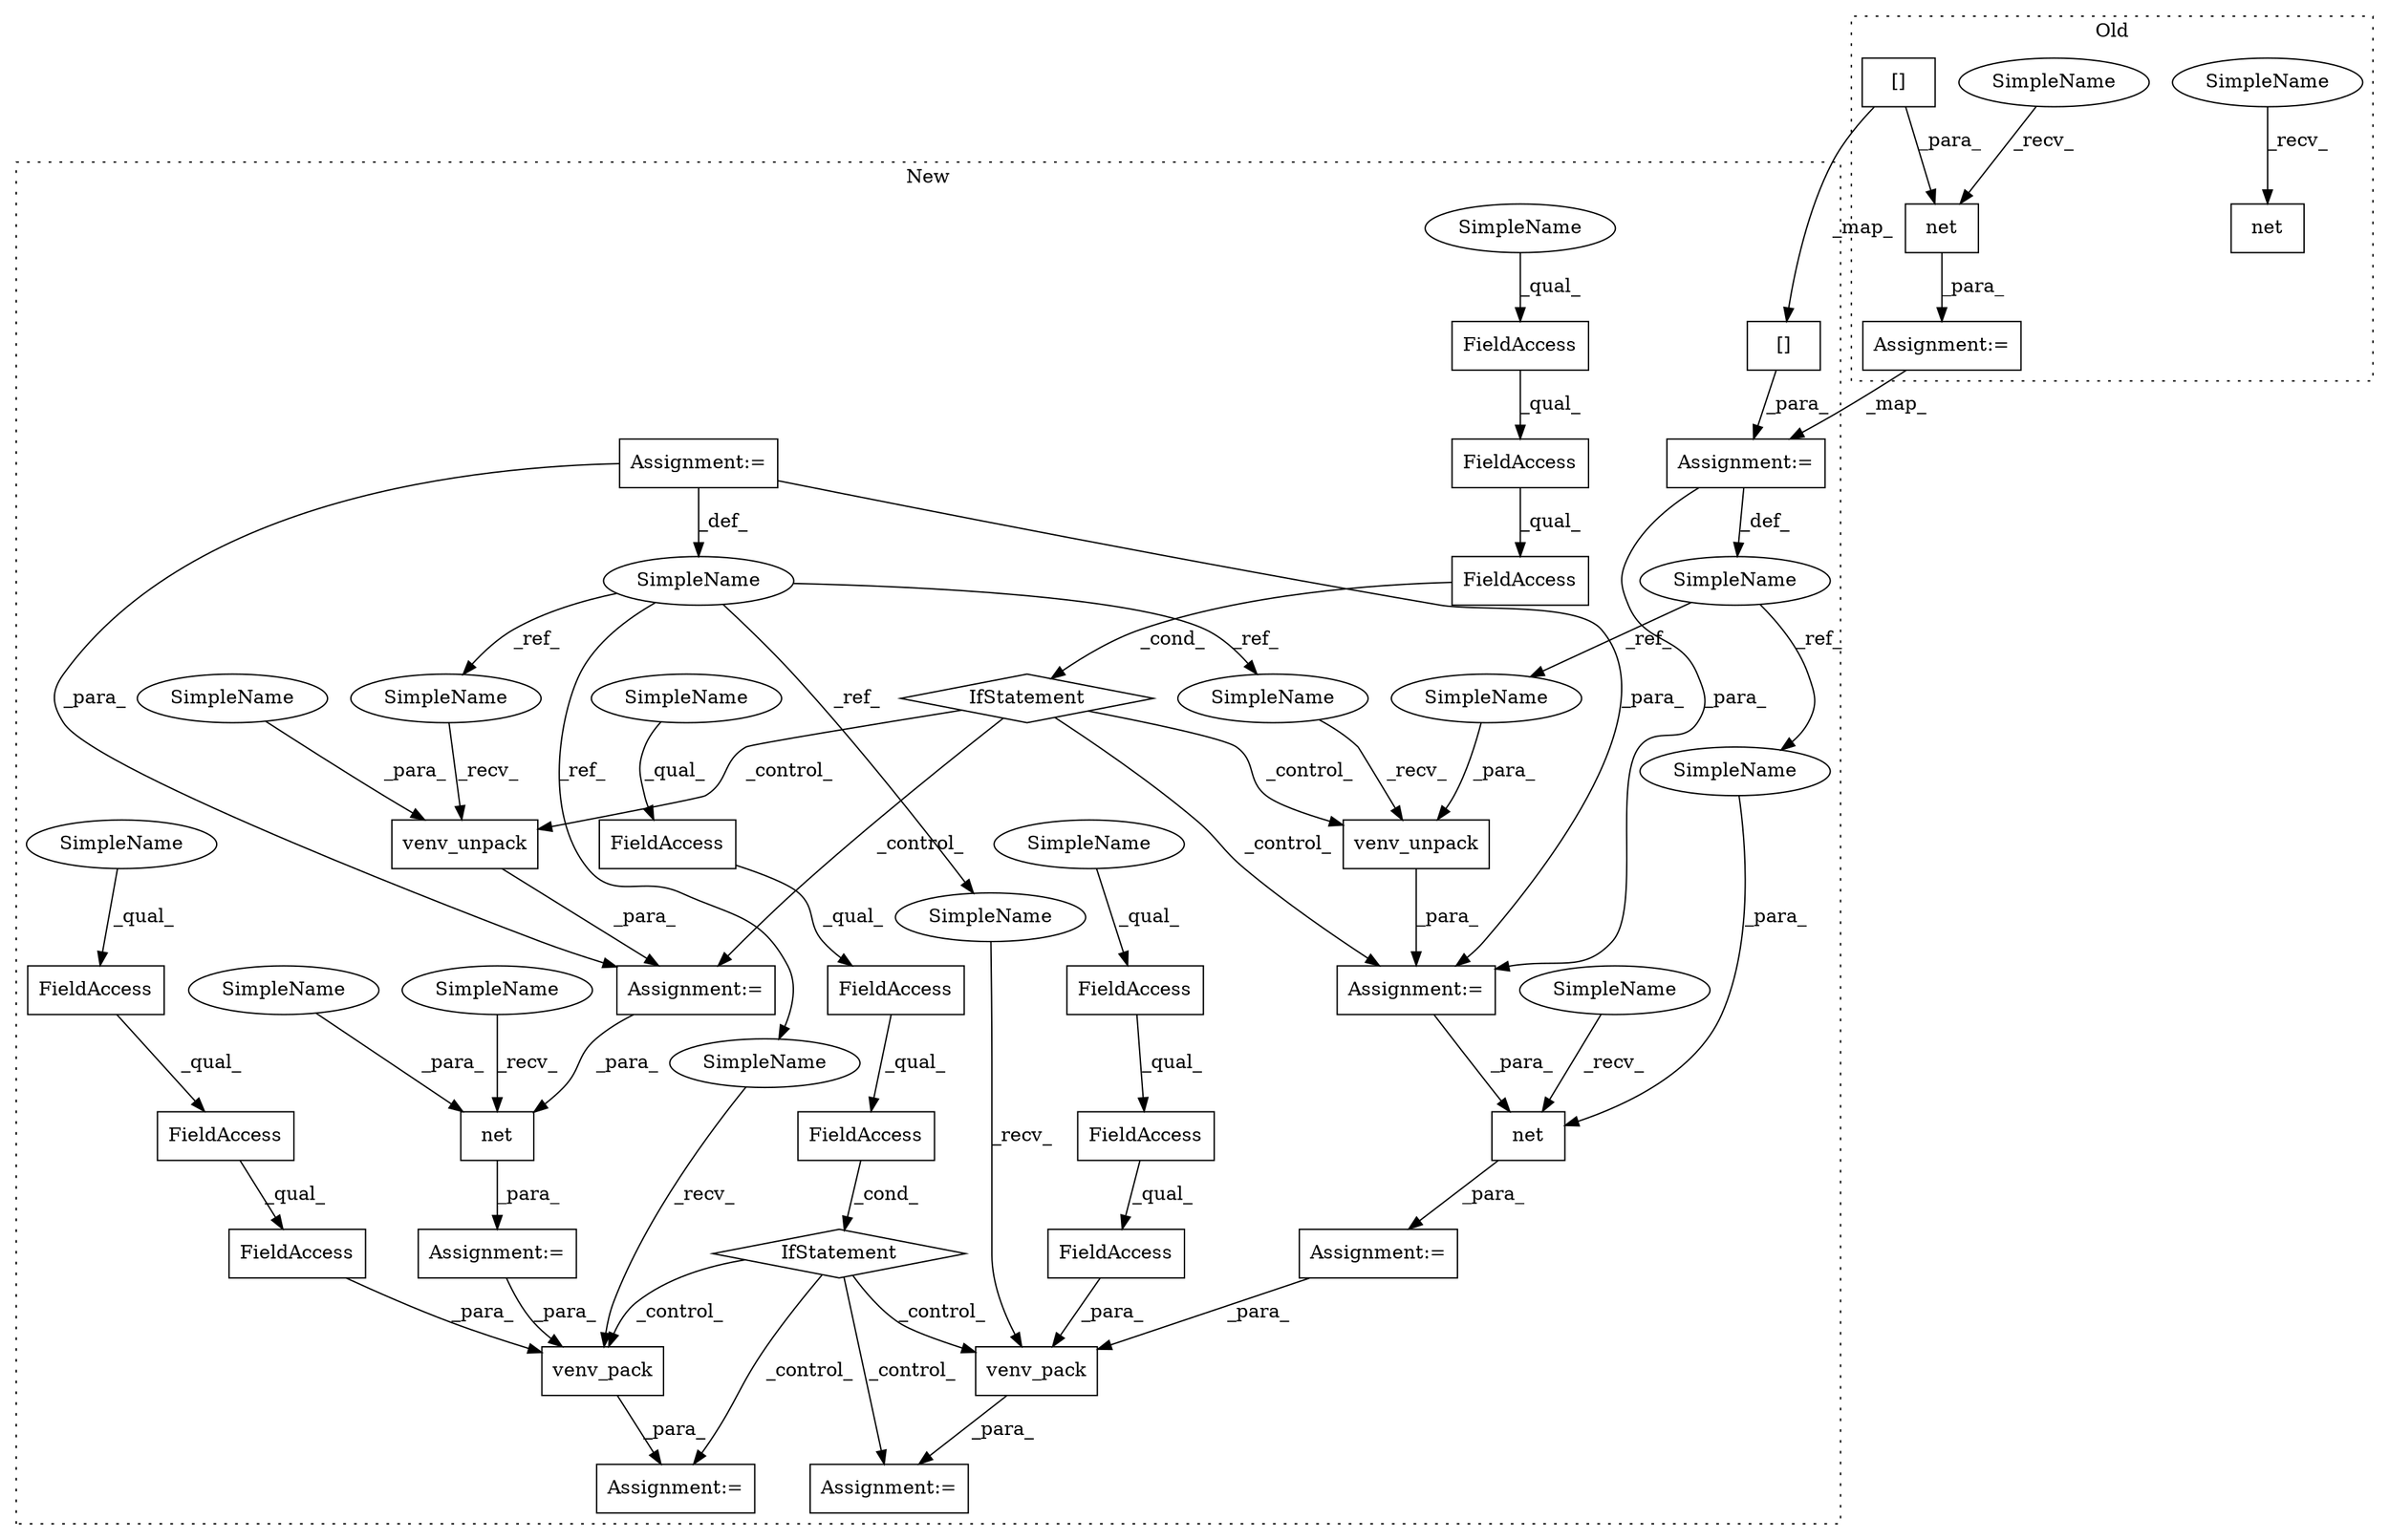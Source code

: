 digraph G {
subgraph cluster0 {
1 [label="net" a="32" s="2121,2145" l="4,1" shape="box"];
31 [label="net" a="32" s="1991,2010" l="4,1" shape="box"];
33 [label="Assignment:=" a="7" s="2115" l="1" shape="box"];
34 [label="[]" a="2" s="2125,2144" l="6,1" shape="box"];
36 [label="SimpleName" a="42" s="1986" l="4" shape="ellipse"];
37 [label="SimpleName" a="42" s="2116" l="4" shape="ellipse"];
label = "Old";
style="dotted";
}
subgraph cluster1 {
2 [label="venv_pack" a="32" s="2465,2510" l="10,1" shape="box"];
3 [label="venv_unpack" a="32" s="2234,2257" l="12,1" shape="box"];
4 [label="SimpleName" a="42" s="1924" l="9" shape="ellipse"];
5 [label="venv_unpack" a="32" s="2185,2203" l="12,1" shape="box"];
6 [label="FieldAccess" a="22" s="2488" l="22" shape="box"];
7 [label="FieldAccess" a="22" s="2344" l="21" shape="box"];
8 [label="FieldAccess" a="22" s="2488" l="13" shape="box"];
9 [label="FieldAccess" a="22" s="2344" l="13" shape="box"];
10 [label="FieldAccess" a="22" s="2488" l="9" shape="box"];
11 [label="net" a="32" s="2283,2293" l="4,1" shape="box"];
12 [label="FieldAccess" a="22" s="2137" l="21" shape="box"];
13 [label="FieldAccess" a="22" s="2344" l="9" shape="box"];
14 [label="FieldAccess" a="22" s="2137" l="9" shape="box"];
15 [label="FieldAccess" a="22" s="2137" l="13" shape="box"];
16 [label="FieldAccess" a="22" s="2411" l="9" shape="box"];
17 [label="FieldAccess" a="22" s="2411" l="13" shape="box"];
18 [label="FieldAccess" a="22" s="2411" l="22" shape="box"];
19 [label="IfStatement" a="25" s="2133,2158" l="4,2" shape="diamond"];
20 [label="venv_pack" a="32" s="2393,2433" l="10,1" shape="box"];
21 [label="IfStatement" a="25" s="2340,2365" l="4,2" shape="diamond"];
22 [label="Assignment:=" a="7" s="2382" l="1" shape="box"];
23 [label="Assignment:=" a="7" s="2174" l="1" shape="box"];
24 [label="Assignment:=" a="7" s="1924" l="9" shape="box"];
25 [label="Assignment:=" a="7" s="2277" l="1" shape="box"];
26 [label="Assignment:=" a="7" s="2223" l="1" shape="box"];
27 [label="Assignment:=" a="7" s="2312" l="1" shape="box"];
28 [label="Assignment:=" a="7" s="2454" l="1" shape="box"];
29 [label="net" a="32" s="2318,2333" l="4,1" shape="box"];
30 [label="SimpleName" a="42" s="2095" l="11" shape="ellipse"];
32 [label="Assignment:=" a="7" s="2106" l="1" shape="box"];
35 [label="[]" a="2" s="2107,2126" l="6,1" shape="box"];
38 [label="SimpleName" a="42" s="2246" l="11" shape="ellipse"];
39 [label="SimpleName" a="42" s="2322" l="11" shape="ellipse"];
40 [label="SimpleName" a="42" s="2278" l="4" shape="ellipse"];
41 [label="SimpleName" a="42" s="2488" l="4" shape="ellipse"];
42 [label="SimpleName" a="42" s="2137" l="4" shape="ellipse"];
43 [label="SimpleName" a="42" s="2313" l="4" shape="ellipse"];
44 [label="SimpleName" a="42" s="2411" l="4" shape="ellipse"];
45 [label="SimpleName" a="42" s="2344" l="4" shape="ellipse"];
46 [label="SimpleName" a="42" s="2175" l="9" shape="ellipse"];
47 [label="SimpleName" a="42" s="2224" l="9" shape="ellipse"];
48 [label="SimpleName" a="42" s="2455" l="9" shape="ellipse"];
49 [label="SimpleName" a="42" s="2383" l="9" shape="ellipse"];
50 [label="SimpleName" a="42" s="2197" l="6" shape="ellipse"];
51 [label="SimpleName" a="42" s="2287" l="6" shape="ellipse"];
label = "New";
style="dotted";
}
1 -> 33 [label="_para_"];
2 -> 28 [label="_para_"];
3 -> 26 [label="_para_"];
4 -> 47 [label="_ref_"];
4 -> 48 [label="_ref_"];
4 -> 49 [label="_ref_"];
4 -> 46 [label="_ref_"];
5 -> 23 [label="_para_"];
6 -> 2 [label="_para_"];
7 -> 21 [label="_cond_"];
8 -> 6 [label="_qual_"];
9 -> 7 [label="_qual_"];
10 -> 8 [label="_qual_"];
11 -> 25 [label="_para_"];
12 -> 19 [label="_cond_"];
13 -> 9 [label="_qual_"];
14 -> 15 [label="_qual_"];
15 -> 12 [label="_qual_"];
16 -> 17 [label="_qual_"];
17 -> 18 [label="_qual_"];
18 -> 20 [label="_para_"];
19 -> 23 [label="_control_"];
19 -> 3 [label="_control_"];
19 -> 26 [label="_control_"];
19 -> 5 [label="_control_"];
20 -> 22 [label="_para_"];
21 -> 22 [label="_control_"];
21 -> 2 [label="_control_"];
21 -> 28 [label="_control_"];
21 -> 20 [label="_control_"];
23 -> 11 [label="_para_"];
24 -> 23 [label="_para_"];
24 -> 4 [label="_def_"];
24 -> 26 [label="_para_"];
25 -> 20 [label="_para_"];
26 -> 29 [label="_para_"];
27 -> 2 [label="_para_"];
29 -> 27 [label="_para_"];
30 -> 39 [label="_ref_"];
30 -> 38 [label="_ref_"];
32 -> 30 [label="_def_"];
32 -> 26 [label="_para_"];
33 -> 32 [label="_map_"];
34 -> 35 [label="_map_"];
34 -> 1 [label="_para_"];
35 -> 32 [label="_para_"];
36 -> 31 [label="_recv_"];
37 -> 1 [label="_recv_"];
38 -> 3 [label="_para_"];
39 -> 29 [label="_para_"];
40 -> 11 [label="_recv_"];
41 -> 10 [label="_qual_"];
42 -> 14 [label="_qual_"];
43 -> 29 [label="_recv_"];
44 -> 16 [label="_qual_"];
45 -> 13 [label="_qual_"];
46 -> 5 [label="_recv_"];
47 -> 3 [label="_recv_"];
48 -> 2 [label="_recv_"];
49 -> 20 [label="_recv_"];
50 -> 5 [label="_para_"];
51 -> 11 [label="_para_"];
}